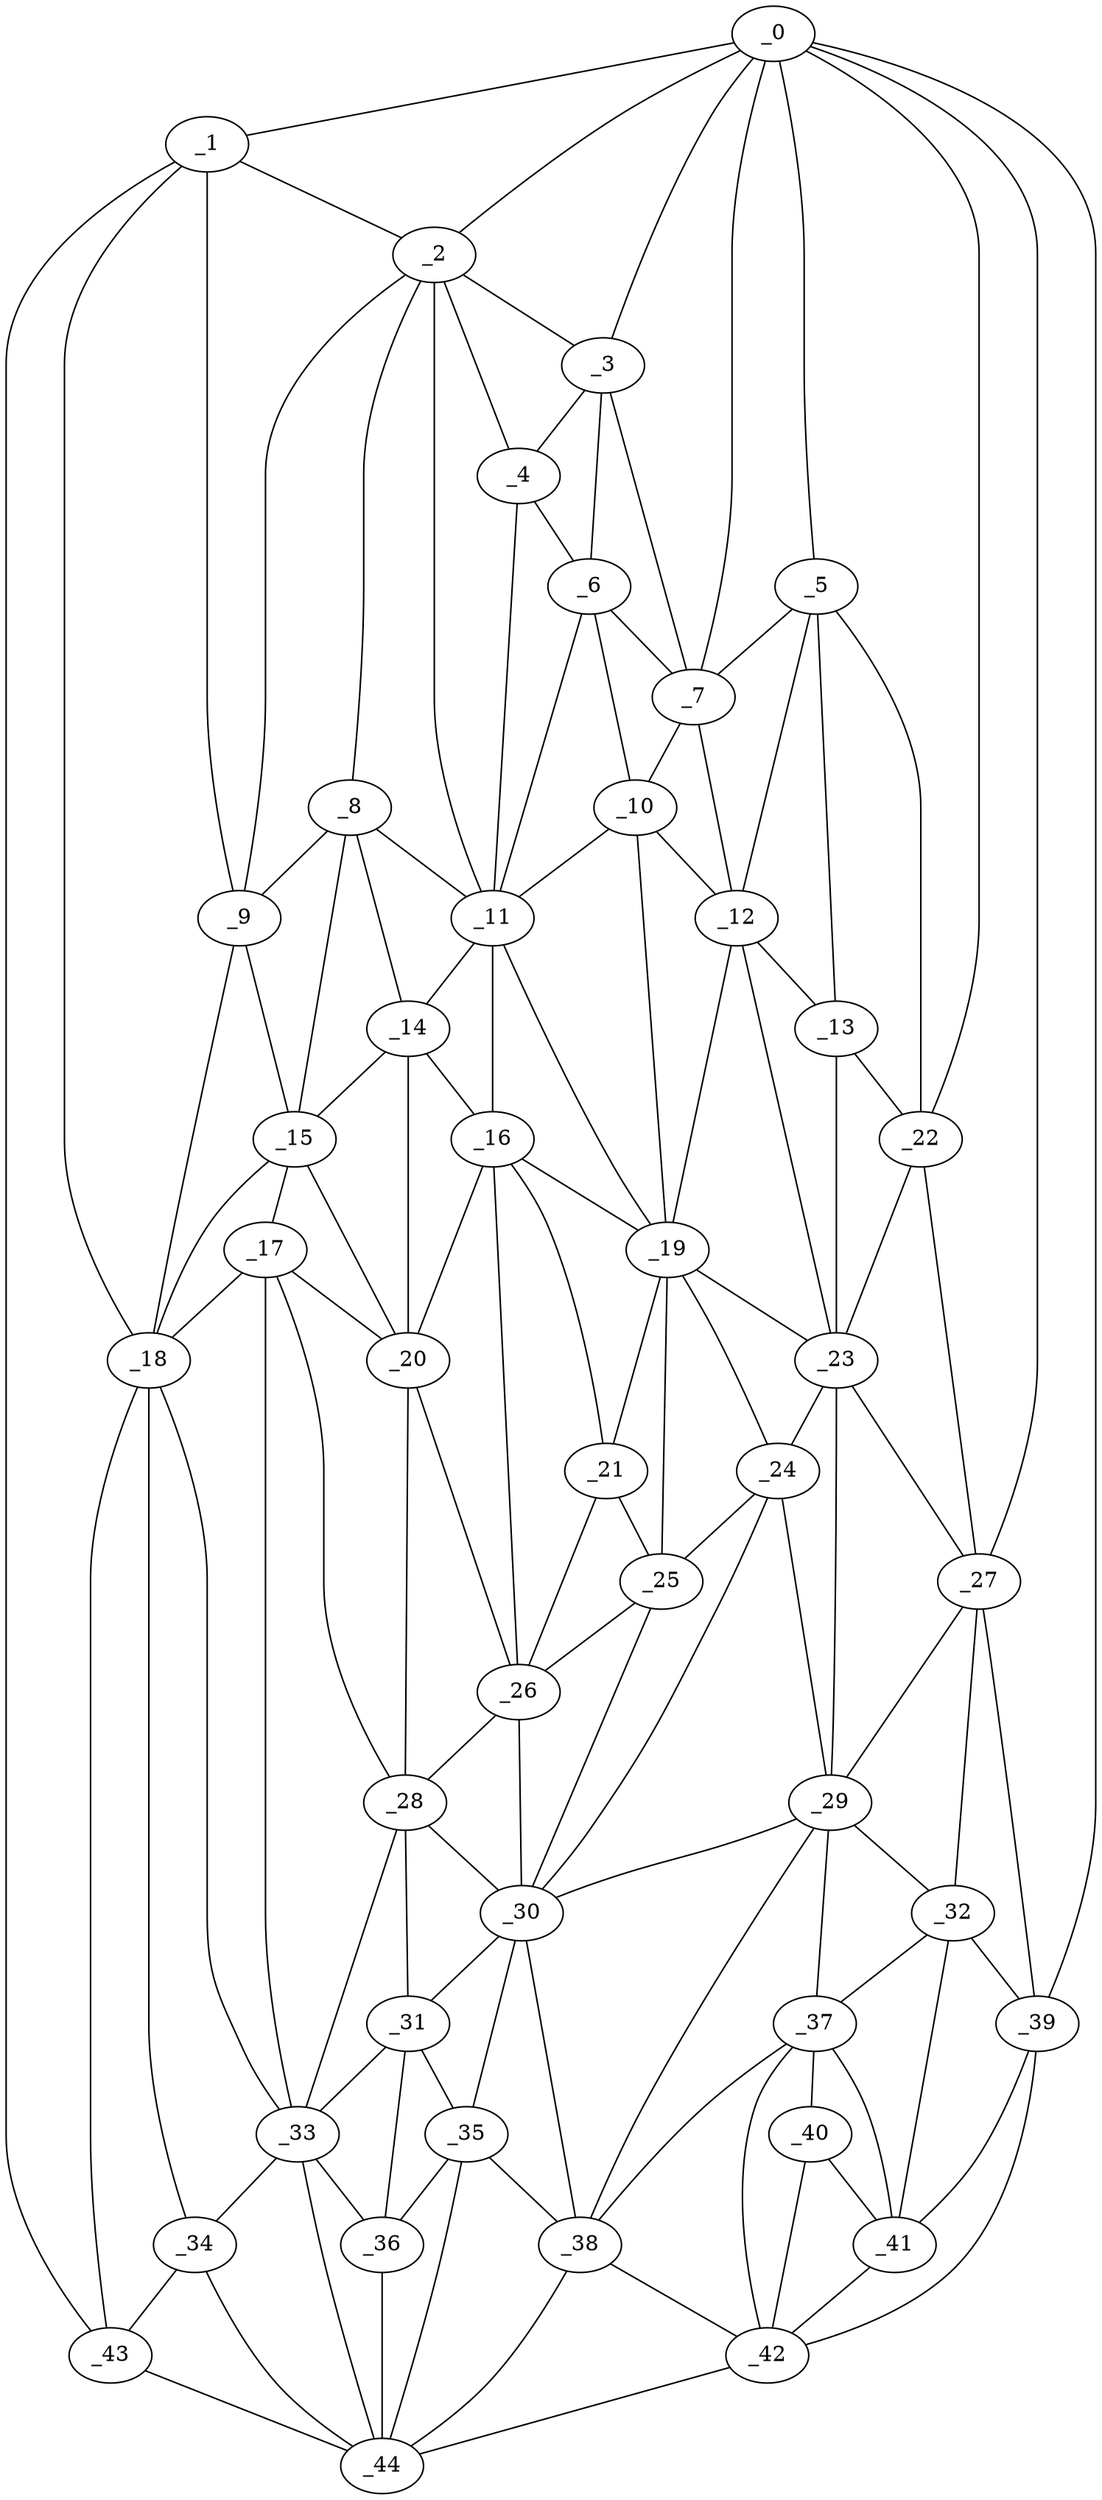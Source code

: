 graph "obj54__270.gxl" {
	_0	 [x=26,
		y=5];
	_1	 [x=26,
		y=125];
	_0 -- _1	 [valence=1];
	_2	 [x=27,
		y=50];
	_0 -- _2	 [valence=1];
	_3	 [x=29,
		y=34];
	_0 -- _3	 [valence=1];
	_5	 [x=37,
		y=11];
	_0 -- _5	 [valence=2];
	_7	 [x=38,
		y=26];
	_0 -- _7	 [valence=2];
	_22	 [x=66,
		y=7];
	_0 -- _22	 [valence=2];
	_27	 [x=74,
		y=4];
	_0 -- _27	 [valence=1];
	_39	 [x=100,
		y=3];
	_0 -- _39	 [valence=1];
	_1 -- _2	 [valence=2];
	_9	 [x=39,
		y=93];
	_1 -- _9	 [valence=1];
	_18	 [x=58,
		y=90];
	_1 -- _18	 [valence=2];
	_43	 [x=103,
		y=121];
	_1 -- _43	 [valence=1];
	_2 -- _3	 [valence=2];
	_4	 [x=32,
		y=43];
	_2 -- _4	 [valence=1];
	_8	 [x=39,
		y=73];
	_2 -- _8	 [valence=2];
	_2 -- _9	 [valence=2];
	_11	 [x=44,
		y=53];
	_2 -- _11	 [valence=1];
	_3 -- _4	 [valence=2];
	_6	 [x=37,
		y=38];
	_3 -- _6	 [valence=2];
	_3 -- _7	 [valence=2];
	_4 -- _6	 [valence=2];
	_4 -- _11	 [valence=1];
	_5 -- _7	 [valence=2];
	_12	 [x=46,
		y=22];
	_5 -- _12	 [valence=2];
	_13	 [x=47,
		y=13];
	_5 -- _13	 [valence=2];
	_5 -- _22	 [valence=1];
	_6 -- _7	 [valence=1];
	_10	 [x=43,
		y=38];
	_6 -- _10	 [valence=2];
	_6 -- _11	 [valence=2];
	_7 -- _10	 [valence=1];
	_7 -- _12	 [valence=2];
	_8 -- _9	 [valence=1];
	_8 -- _11	 [valence=2];
	_14	 [x=52,
		y=59];
	_8 -- _14	 [valence=1];
	_15	 [x=52,
		y=74];
	_8 -- _15	 [valence=1];
	_9 -- _15	 [valence=2];
	_9 -- _18	 [valence=1];
	_10 -- _11	 [valence=2];
	_10 -- _12	 [valence=2];
	_19	 [x=59,
		y=38];
	_10 -- _19	 [valence=2];
	_11 -- _14	 [valence=2];
	_16	 [x=57,
		y=58];
	_11 -- _16	 [valence=2];
	_11 -- _19	 [valence=2];
	_12 -- _13	 [valence=2];
	_12 -- _19	 [valence=2];
	_23	 [x=66,
		y=26];
	_12 -- _23	 [valence=2];
	_13 -- _22	 [valence=2];
	_13 -- _23	 [valence=2];
	_14 -- _15	 [valence=2];
	_14 -- _16	 [valence=2];
	_20	 [x=61,
		y=64];
	_14 -- _20	 [valence=2];
	_17	 [x=58,
		y=73];
	_15 -- _17	 [valence=1];
	_15 -- _18	 [valence=2];
	_15 -- _20	 [valence=2];
	_16 -- _19	 [valence=2];
	_16 -- _20	 [valence=2];
	_21	 [x=64,
		y=53];
	_16 -- _21	 [valence=2];
	_26	 [x=68,
		y=57];
	_16 -- _26	 [valence=2];
	_17 -- _18	 [valence=2];
	_17 -- _20	 [valence=2];
	_28	 [x=74,
		y=63];
	_17 -- _28	 [valence=2];
	_33	 [x=89,
		y=73];
	_17 -- _33	 [valence=2];
	_18 -- _33	 [valence=2];
	_34	 [x=89,
		y=93];
	_18 -- _34	 [valence=1];
	_18 -- _43	 [valence=1];
	_19 -- _21	 [valence=2];
	_19 -- _23	 [valence=2];
	_24	 [x=67,
		y=33];
	_19 -- _24	 [valence=2];
	_25	 [x=68,
		y=41];
	_19 -- _25	 [valence=2];
	_20 -- _26	 [valence=1];
	_20 -- _28	 [valence=1];
	_21 -- _25	 [valence=1];
	_21 -- _26	 [valence=1];
	_22 -- _23	 [valence=2];
	_22 -- _27	 [valence=2];
	_23 -- _24	 [valence=2];
	_23 -- _27	 [valence=1];
	_29	 [x=79,
		y=29];
	_23 -- _29	 [valence=2];
	_24 -- _25	 [valence=2];
	_24 -- _29	 [valence=2];
	_30	 [x=79,
		y=41];
	_24 -- _30	 [valence=1];
	_25 -- _26	 [valence=2];
	_25 -- _30	 [valence=2];
	_26 -- _28	 [valence=1];
	_26 -- _30	 [valence=1];
	_27 -- _29	 [valence=2];
	_32	 [x=88,
		y=4];
	_27 -- _32	 [valence=2];
	_27 -- _39	 [valence=2];
	_28 -- _30	 [valence=2];
	_31	 [x=84,
		y=64];
	_28 -- _31	 [valence=2];
	_28 -- _33	 [valence=2];
	_29 -- _30	 [valence=1];
	_29 -- _32	 [valence=2];
	_37	 [x=95,
		y=26];
	_29 -- _37	 [valence=2];
	_38	 [x=97,
		y=42];
	_29 -- _38	 [valence=2];
	_30 -- _31	 [valence=2];
	_35	 [x=92,
		y=53];
	_30 -- _35	 [valence=2];
	_30 -- _38	 [valence=1];
	_31 -- _33	 [valence=2];
	_31 -- _35	 [valence=2];
	_36	 [x=92,
		y=64];
	_31 -- _36	 [valence=1];
	_32 -- _37	 [valence=2];
	_32 -- _39	 [valence=1];
	_41	 [x=101,
		y=14];
	_32 -- _41	 [valence=2];
	_33 -- _34	 [valence=2];
	_33 -- _36	 [valence=2];
	_44	 [x=104,
		y=49];
	_33 -- _44	 [valence=1];
	_34 -- _43	 [valence=2];
	_34 -- _44	 [valence=1];
	_35 -- _36	 [valence=2];
	_35 -- _38	 [valence=2];
	_35 -- _44	 [valence=1];
	_36 -- _44	 [valence=1];
	_37 -- _38	 [valence=1];
	_40	 [x=100,
		y=22];
	_37 -- _40	 [valence=1];
	_37 -- _41	 [valence=2];
	_42	 [x=103,
		y=27];
	_37 -- _42	 [valence=2];
	_38 -- _42	 [valence=2];
	_38 -- _44	 [valence=2];
	_39 -- _41	 [valence=2];
	_39 -- _42	 [valence=1];
	_40 -- _41	 [valence=2];
	_40 -- _42	 [valence=2];
	_41 -- _42	 [valence=1];
	_42 -- _44	 [valence=1];
	_43 -- _44	 [valence=1];
}
